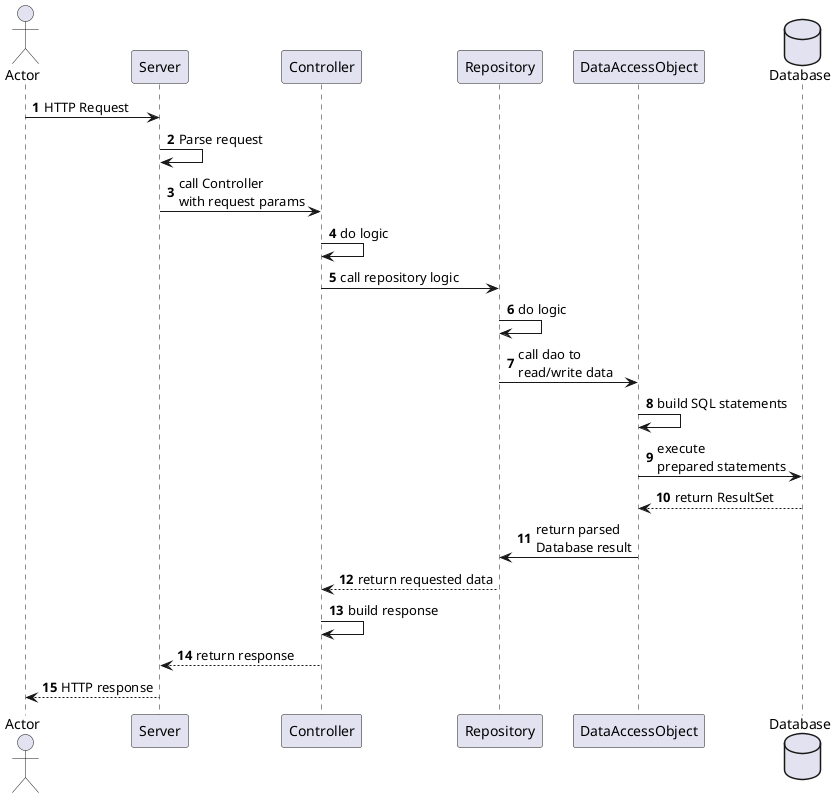 @startuml

actor Actor
participant Server
participant Controller
participant Repository
participant DataAccessObject
database Database
autonumber
    Actor -> Server: HTTP Request
    Server -> Server: Parse request
    Server -> Controller: call Controller\nwith request params
    Controller -> Controller: do logic
    Controller -> Repository: call repository logic
    Repository -> Repository: do logic
    Repository -> DataAccessObject: call dao to\nread/write data
    DataAccessObject -> DataAccessObject: build SQL statements
    DataAccessObject -> Database: execute\nprepared statements
    Database --> DataAccessObject: return ResultSet
    DataAccessObject -> Repository: return parsed\nDatabase result
    Repository --> Controller: return requested data
    Controller -> Controller: build response
    Controller --> Server: return response
    Server --> Actor: HTTP response
@enduml